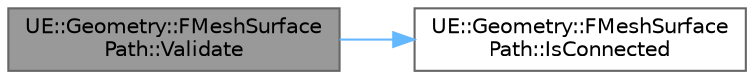 digraph "UE::Geometry::FMeshSurfacePath::Validate"
{
 // INTERACTIVE_SVG=YES
 // LATEX_PDF_SIZE
  bgcolor="transparent";
  edge [fontname=Helvetica,fontsize=10,labelfontname=Helvetica,labelfontsize=10];
  node [fontname=Helvetica,fontsize=10,shape=box,height=0.2,width=0.4];
  rankdir="LR";
  Node1 [id="Node000001",label="UE::Geometry::FMeshSurface\lPath::Validate",height=0.2,width=0.4,color="gray40", fillcolor="grey60", style="filled", fontcolor="black",tooltip=" "];
  Node1 -> Node2 [id="edge1_Node000001_Node000002",color="steelblue1",style="solid",tooltip=" "];
  Node2 [id="Node000002",label="UE::Geometry::FMeshSurface\lPath::IsConnected",height=0.2,width=0.4,color="grey40", fillcolor="white", style="filled",URL="$d7/d7f/classUE_1_1Geometry_1_1FMeshSurfacePath.html#a6156a6ffe00625683f62c2b97b883612",tooltip=" "];
}
